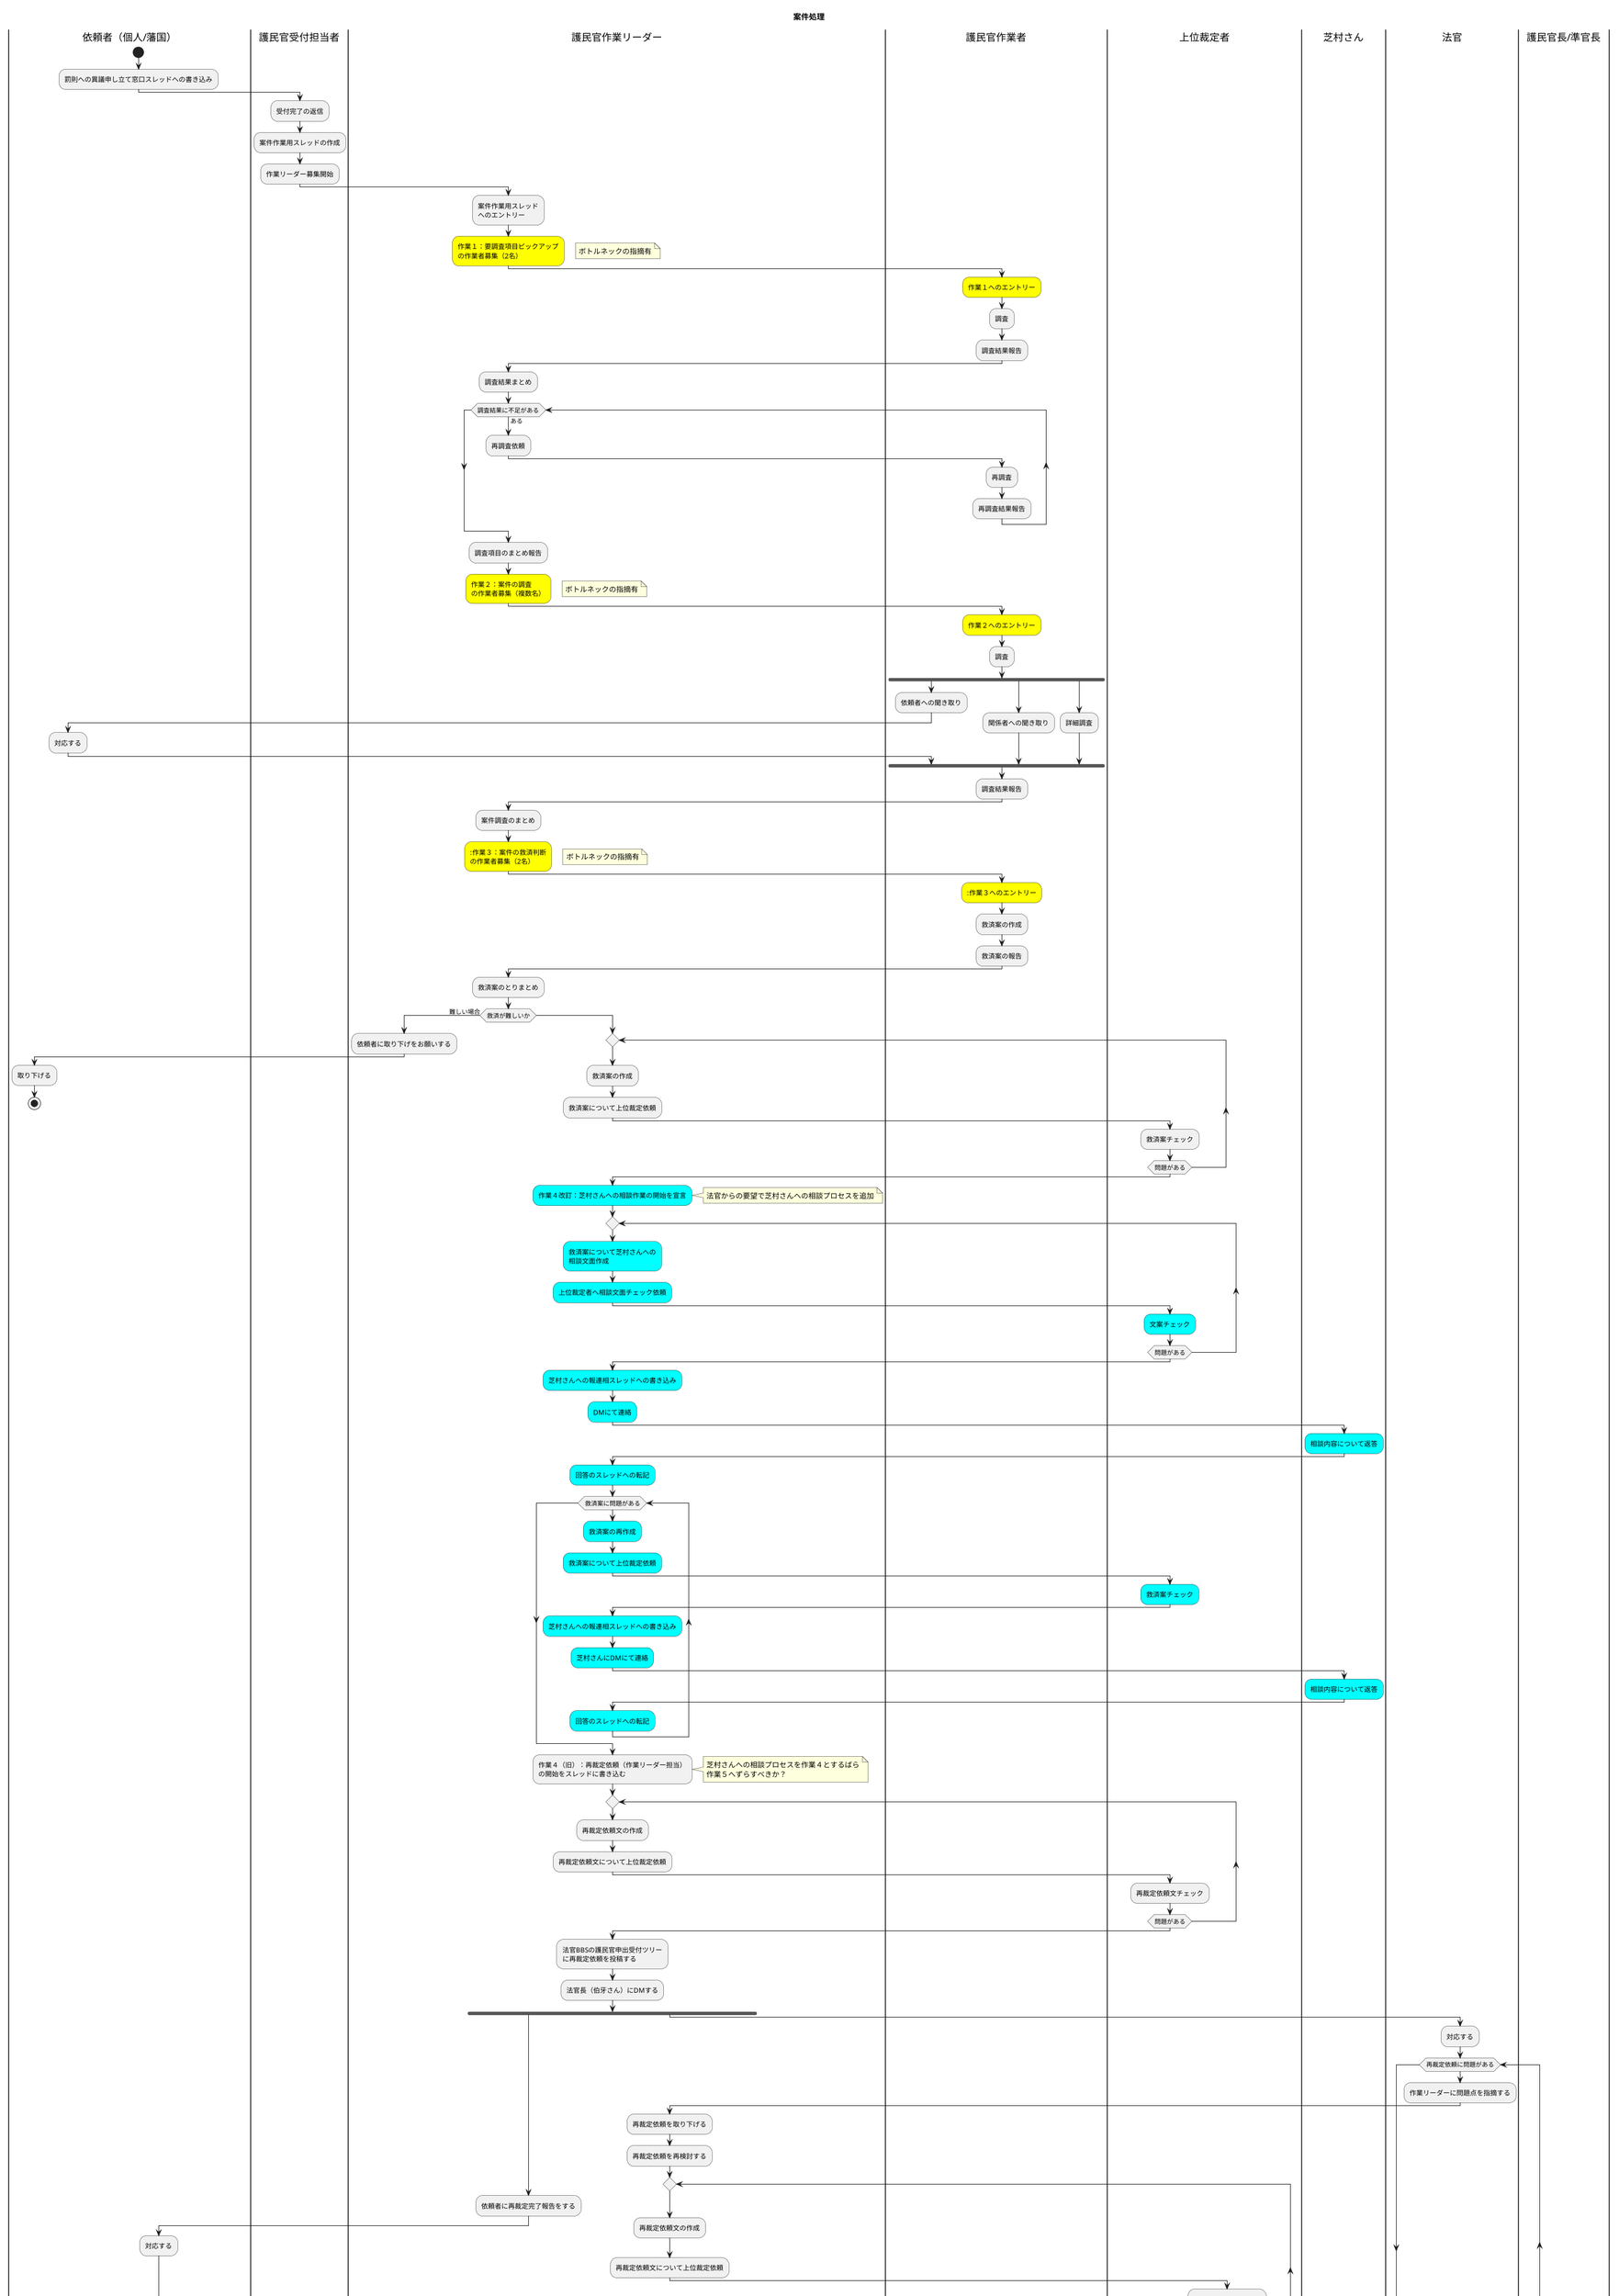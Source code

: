 @startuml WorkFlow01
title 案件処理
|依頼者（個人/藩国）|

start
:罰則への異議申し立て窓口スレッドへの書き込み;

|護民官受付担当者|
:受付完了の返信;
:案件作業用スレッドの作成;
:作業リーダー募集開始;

|護民官作業リーダー|
:案件作業用スレッド
へのエントリー;

#FFFF00:作業１：要調査項目ピックアップ
の作業者募集（2名）;
floating note right: ボトルネックの指摘有
|護民官作業者|
#FFFF00:作業１へのエントリー;
:調査;
:調査結果報告;

|護民官作業リーダー|
:調査結果まとめ;
while (調査結果に不足がある) is (ある)
:再調査依頼;
|護民官作業者|
:再調査;
:再調査結果報告;
endwhile

|護民官作業リーダー|
:調査項目のまとめ報告;

#FFFF00:作業２：案件の調査
の作業者募集（複数名）;
floating note right: ボトルネックの指摘有

|護民官作業者|
#FFFF00:作業２へのエントリー;
:調査;
fork
:依頼者への聞き取り;
|依頼者（個人/藩国）|
:対応する;
fork again
|護民官作業者|
:関係者への聞き取り;
fork again
:詳細調査;
end fork
:調査結果報告;

|護民官作業リーダー|
:案件調査のまとめ;

#FFFF00::作業３：案件の救済判断
の作業者募集（2名）;
floating note right: ボトルネックの指摘有

|護民官作業者|
#FFFF00::作業３へのエントリー;
:救済案の作成;
:救済案の報告;

|護民官作業リーダー|
:救済案のとりまとめ;
if (救済が難しいか) then (難しい場合)
:依頼者に取り下げをお願いする;
|依頼者（個人/藩国）|
:取り下げる;

stop

else
|護民官作業リーダー|
repeat
:救済案の作成;
:救済案について上位裁定依頼;
|上位裁定者|
:救済案チェック;
repeat while (問題がある) 

|護民官作業リーダー|
#00FFFF:作業４改訂：芝村さんへの相談作業の開始を宣言;
note right
法官からの要望で芝村さんへの相談プロセスを追加
end note
repeat
#00FFFF:救済案について芝村さんへの
相談文面作成;
#00FFFF:上位裁定者へ相談文面チェック依頼;
|上位裁定者|
#00FFFF:文案チェック;
repeat while (問題がある) 

|護民官作業リーダー|
#00FFFF:芝村さんへの報連相スレッドへの書き込み;
#00FFFF:DMにて連絡;

|芝村さん|
#00FFFF:相談内容について返答;

|護民官作業リーダー|
#00FFFF:回答のスレッドへの転記;

while (救済案に問題がある)
#00FFFF:救済案の再作成;
#00FFFF:救済案について上位裁定依頼;
|上位裁定者|
#00FFFF:救済案チェック;
|護民官作業リーダー|
#00FFFF:芝村さんへの報連相スレッドへの書き込み;
#00FFFF:芝村さんにDMにて連絡;
|芝村さん|
#00FFFF:相談内容について返答;
|護民官作業リーダー|
#00FFFF:回答のスレッドへの転記;
endwhile

|護民官作業リーダー|
:作業４（旧）：再裁定依頼（作業リーダー担当）
の開始をスレッドに書き込む;
note right
芝村さんへの相談プロセスを作業４とするばら
作業５へずらすべきか？
end note
repeat
:再裁定依頼文の作成;
:再裁定依頼文について上位裁定依頼;
|上位裁定者|
:再裁定依頼文チェック;
repeat while(問題がある)

|護民官作業リーダー|
:法官BBSの護民官申出受付ツリー
に再裁定依頼を投稿する;
:法官長（伯牙さん）にDMする;

fork
:依頼者に再裁定完了報告をする;
|依頼者（個人/藩国）|
:対応する;
fork again
|法官|
:対応する;
while (再裁定依頼に問題がある)
:作業リーダーに問題点を指摘する;
|護民官作業リーダー|
:再裁定依頼を取り下げる;
:再裁定依頼を再検討する;
repeat
:再裁定依頼文の作成;
:再裁定依頼文について上位裁定依頼;
|上位裁定者|
:再裁定依頼文チェック;
repeat while(問題がある)
:法官BBSの護民官申出受付ツリー
に再裁定依頼を投稿する;
:法官長（伯牙さん）にDMする;
endwhile
fork end
:再裁定結果を護民官に連絡する;

|護民官作業リーダー|
:作業５：依頼者宛報告作業
の開始を宣言する;
repeat
:依頼者宛報告書の作成;
:依頼者宛報告書について上位裁定依頼;
|上位裁定者|
:依頼者宛報告書チェック;
repeat while(問題がある)

|護民官作業リーダー|
:依頼者へ報告;

|依頼者（個人/藩国）|
:受領;

|護民官作業リーダー|
:受領結果をスレッドに転記して
作業５を終了する;

:作業６：宰相宛最終報告作業
の開始を宣言する;

repeat
:最終報告書の作成;
:最終報告書について上位裁定依頼;
|上位裁定者|
:最終報告書チェック;
repeat while(問題がある)

|護民官長/準官長|
:最終報告書をとりまとめ;
:芝村さんへ報告;

|芝村さん|
:承認する;

|護民官作業リーダー|
:承認を確認して作業スレッドを閉じる;

stop
@enduml